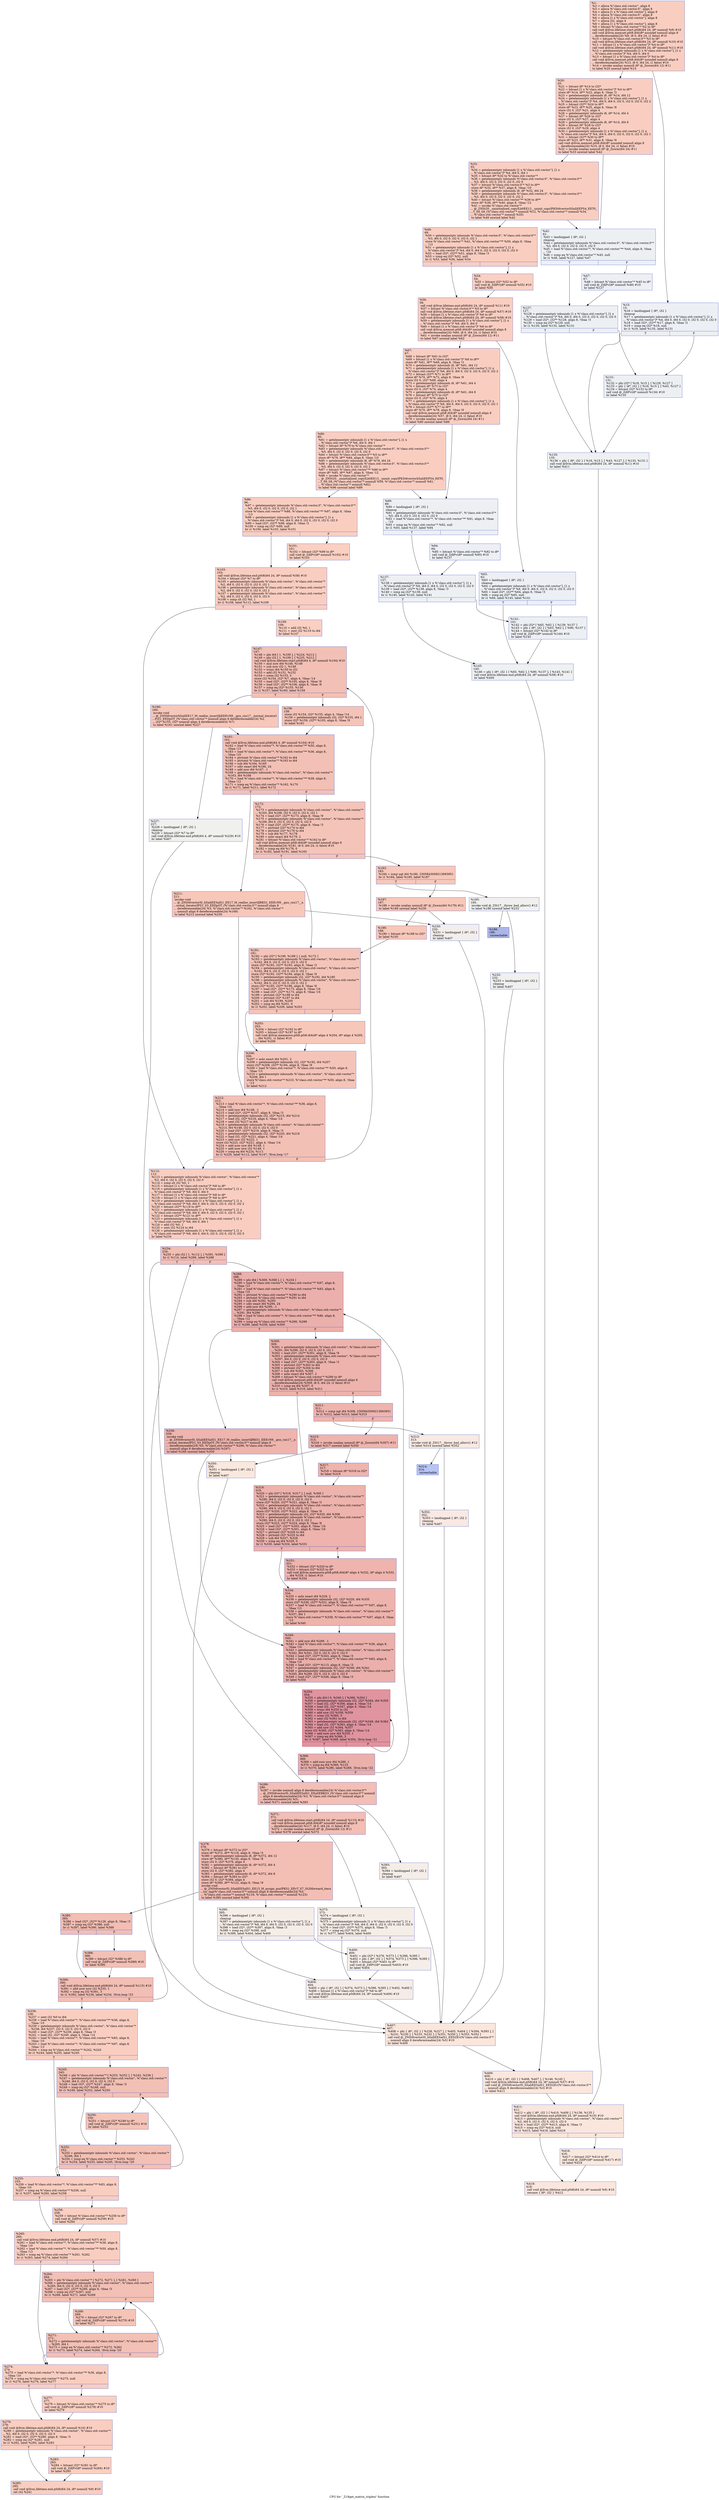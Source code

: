 digraph "CFG for '_Z18get_matrix_triplesi' function" {
	label="CFG for '_Z18get_matrix_triplesi' function";

	Node0x55b22b291c50 [shape=record,color="#3d50c3ff", style=filled, fillcolor="#f2907270",label="{%1:\l  %2 = alloca %\"class.std::vector\", align 8\l  %3 = alloca %\"class.std::vector.0\", align 8\l  %4 = alloca [1 x %\"class.std::vector\"], align 8\l  %5 = alloca %\"class.std::vector.0\", align 8\l  %6 = alloca [1 x %\"class.std::vector\"], align 8\l  %7 = alloca i32, align 4\l  %8 = alloca [1 x %\"class.std::vector\"], align 8\l  %9 = bitcast %\"class.std::vector\"* %2 to i8*\l  call void @llvm.lifetime.start.p0i8(i64 24, i8* nonnull %9) #10\l  call void @llvm.memset.p0i8.i64(i8* noundef nonnull align 8\l... dereferenceable(24) %9, i8 0, i64 24, i1 false) #10\l  %10 = bitcast %\"class.std::vector.0\"* %3 to i8*\l  call void @llvm.lifetime.start.p0i8(i64 24, i8* nonnull %10) #10\l  %11 = bitcast [1 x %\"class.std::vector\"]* %4 to i8*\l  call void @llvm.lifetime.start.p0i8(i64 24, i8* nonnull %11) #10\l  %12 = getelementptr inbounds [1 x %\"class.std::vector\"], [1 x\l... %\"class.std::vector\"]* %4, i64 0, i64 0\l  %13 = bitcast [1 x %\"class.std::vector\"]* %4 to i8*\l  call void @llvm.memset.p0i8.i64(i8* noundef nonnull align 8\l... dereferenceable(24) %13, i8 0, i64 24, i1 false) #10\l  %14 = invoke noalias nonnull i8* @_Znwm(i64 12) #11\l          to label %20 unwind label %15\l}"];
	Node0x55b22b291c50 -> Node0x55b22b293390;
	Node0x55b22b291c50 -> Node0x55b22b293420;
	Node0x55b22b293420 [shape=record,color="#3d50c3ff", style=filled, fillcolor="#d4dbe670",label="{%15:\l15:                                               \l  %16 = landingpad \{ i8*, i32 \}\l          cleanup\l  %17 = getelementptr inbounds [1 x %\"class.std::vector\"], [1 x\l... %\"class.std::vector\"]* %4, i64 0, i64 0, i32 0, i32 0, i32 0, i32 0\l  %18 = load i32*, i32** %17, align 8, !tbaa !3\l  %19 = icmp eq i32* %18, null\l  br i1 %19, label %135, label %131\l|{<s0>T|<s1>F}}"];
	Node0x55b22b293420:s0 -> Node0x55b22b294590;
	Node0x55b22b293420:s1 -> Node0x55b22b294620;
	Node0x55b22b293390 [shape=record,color="#3d50c3ff", style=filled, fillcolor="#f2907270",label="{%20:\l20:                                               \l  %21 = bitcast i8* %14 to i32*\l  %22 = bitcast [1 x %\"class.std::vector\"]* %4 to i8**\l  store i8* %14, i8** %22, align 8, !tbaa !3\l  %23 = getelementptr inbounds i8, i8* %14, i64 12\l  %24 = getelementptr inbounds [1 x %\"class.std::vector\"], [1 x\l... %\"class.std::vector\"]* %4, i64 0, i64 0, i32 0, i32 0, i32 0, i32 2\l  %25 = bitcast i32** %24 to i8**\l  store i8* %23, i8** %25, align 8, !tbaa !8\l  store i32 0, i32* %21, align 4\l  %26 = getelementptr inbounds i8, i8* %14, i64 4\l  %27 = bitcast i8* %26 to i32*\l  store i32 0, i32* %27, align 4\l  %28 = getelementptr inbounds i8, i8* %14, i64 8\l  %29 = bitcast i8* %28 to i32*\l  store i32 0, i32* %29, align 4\l  %30 = getelementptr inbounds [1 x %\"class.std::vector\"], [1 x\l... %\"class.std::vector\"]* %4, i64 0, i64 0, i32 0, i32 0, i32 0, i32 1\l  %31 = bitcast i32** %30 to i8**\l  store i8* %23, i8** %31, align 8, !tbaa !9\l  call void @llvm.memset.p0i8.i64(i8* noundef nonnull align 8\l... dereferenceable(24) %10, i8 0, i64 24, i1 false) #10\l  %32 = invoke noalias nonnull i8* @_Znwm(i64 24) #11\l          to label %33 unwind label %42\l}"];
	Node0x55b22b293390 -> Node0x55b22b295c70;
	Node0x55b22b293390 -> Node0x55b22b295d00;
	Node0x55b22b295c70 [shape=record,color="#3d50c3ff", style=filled, fillcolor="#f2907270",label="{%33:\l33:                                               \l  %34 = getelementptr inbounds [1 x %\"class.std::vector\"], [1 x\l... %\"class.std::vector\"]* %4, i64 0, i64 1\l  %35 = bitcast i8* %32 to %\"class.std::vector\"*\l  %36 = getelementptr inbounds %\"class.std::vector.0\", %\"class.std::vector.0\"*\l... %3, i64 0, i32 0, i32 0, i32 0, i32 0\l  %37 = bitcast %\"class.std::vector.0\"* %3 to i8**\l  store i8* %32, i8** %37, align 8, !tbaa !10\l  %38 = getelementptr inbounds i8, i8* %32, i64 24\l  %39 = getelementptr inbounds %\"class.std::vector.0\", %\"class.std::vector.0\"*\l... %3, i64 0, i32 0, i32 0, i32 0, i32 2\l  %40 = bitcast %\"class.std::vector\"** %39 to i8**\l  store i8* %38, i8** %40, align 8, !tbaa !12\l  %41 = invoke %\"class.std::vector\"*\l... @_ZNSt20__uninitialized_copyILb0EE13__uninit_copyIPKSt6vectorIiSaIiEEPS4_EET0_\l...T_S9_S8_(%\"class.std::vector\"* nonnull %12, %\"class.std::vector\"* nonnull %34,\l... %\"class.std::vector\"* nonnull %35)\l          to label %49 unwind label %42\l}"];
	Node0x55b22b295c70 -> Node0x55b22b296840;
	Node0x55b22b295c70 -> Node0x55b22b295d00;
	Node0x55b22b295d00 [shape=record,color="#3d50c3ff", style=filled, fillcolor="#d6dce470",label="{%42:\l42:                                               \l  %43 = landingpad \{ i8*, i32 \}\l          cleanup\l  %44 = getelementptr inbounds %\"class.std::vector.0\", %\"class.std::vector.0\"*\l... %3, i64 0, i32 0, i32 0, i32 0, i32 0\l  %45 = load %\"class.std::vector\"*, %\"class.std::vector\"** %44, align 8, !tbaa\l... !10\l  %46 = icmp eq %\"class.std::vector\"* %45, null\l  br i1 %46, label %127, label %47\l|{<s0>T|<s1>F}}"];
	Node0x55b22b295d00:s0 -> Node0x55b22b297450;
	Node0x55b22b295d00:s1 -> Node0x55b22b2974a0;
	Node0x55b22b2974a0 [shape=record,color="#3d50c3ff", style=filled, fillcolor="#d4dbe670",label="{%47:\l47:                                               \l  %48 = bitcast %\"class.std::vector\"* %45 to i8*\l  call void @_ZdlPv(i8* nonnull %48) #10\l  br label %127\l}"];
	Node0x55b22b2974a0 -> Node0x55b22b297450;
	Node0x55b22b296840 [shape=record,color="#3d50c3ff", style=filled, fillcolor="#f2907270",label="{%49:\l49:                                               \l  %50 = getelementptr inbounds %\"class.std::vector.0\", %\"class.std::vector.0\"*\l... %3, i64 0, i32 0, i32 0, i32 0, i32 1\l  store %\"class.std::vector\"* %41, %\"class.std::vector\"** %50, align 8, !tbaa\l... !13\l  %51 = getelementptr inbounds [1 x %\"class.std::vector\"], [1 x\l... %\"class.std::vector\"]* %4, i64 0, i64 0, i32 0, i32 0, i32 0, i32 0\l  %52 = load i32*, i32** %51, align 8, !tbaa !3\l  %53 = icmp eq i32* %52, null\l  br i1 %53, label %56, label %54\l|{<s0>T|<s1>F}}"];
	Node0x55b22b296840:s0 -> Node0x55b22b297d20;
	Node0x55b22b296840:s1 -> Node0x55b22b297db0;
	Node0x55b22b297db0 [shape=record,color="#3d50c3ff", style=filled, fillcolor="#f3947570",label="{%54:\l54:                                               \l  %55 = bitcast i32* %52 to i8*\l  call void @_ZdlPv(i8* nonnull %55) #10\l  br label %56\l}"];
	Node0x55b22b297db0 -> Node0x55b22b297d20;
	Node0x55b22b297d20 [shape=record,color="#3d50c3ff", style=filled, fillcolor="#f2907270",label="{%56:\l56:                                               \l  call void @llvm.lifetime.end.p0i8(i64 24, i8* nonnull %11) #10\l  %57 = bitcast %\"class.std::vector.0\"* %5 to i8*\l  call void @llvm.lifetime.start.p0i8(i64 24, i8* nonnull %57) #10\l  %58 = bitcast [1 x %\"class.std::vector\"]* %6 to i8*\l  call void @llvm.lifetime.start.p0i8(i64 24, i8* nonnull %58) #10\l  %59 = getelementptr inbounds [1 x %\"class.std::vector\"], [1 x\l... %\"class.std::vector\"]* %6, i64 0, i64 0\l  %60 = bitcast [1 x %\"class.std::vector\"]* %6 to i8*\l  call void @llvm.memset.p0i8.i64(i8* noundef nonnull align 8\l... dereferenceable(24) %60, i8 0, i64 24, i1 false) #10\l  %61 = invoke noalias nonnull i8* @_Znwm(i64 12) #11\l          to label %67 unwind label %62\l}"];
	Node0x55b22b297d20 -> Node0x55b22b2989d0;
	Node0x55b22b297d20 -> Node0x55b22b298a20;
	Node0x55b22b298a20 [shape=record,color="#3d50c3ff", style=filled, fillcolor="#d4dbe670",label="{%62:\l62:                                               \l  %63 = landingpad \{ i8*, i32 \}\l          cleanup\l  %64 = getelementptr inbounds [1 x %\"class.std::vector\"], [1 x\l... %\"class.std::vector\"]* %6, i64 0, i64 0, i32 0, i32 0, i32 0, i32 0\l  %65 = load i32*, i32** %64, align 8, !tbaa !3\l  %66 = icmp eq i32* %65, null\l  br i1 %66, label %145, label %141\l|{<s0>T|<s1>F}}"];
	Node0x55b22b298a20:s0 -> Node0x55b22b299160;
	Node0x55b22b298a20:s1 -> Node0x55b22b2991b0;
	Node0x55b22b2989d0 [shape=record,color="#3d50c3ff", style=filled, fillcolor="#f2907270",label="{%67:\l67:                                               \l  %68 = bitcast i8* %61 to i32*\l  %69 = bitcast [1 x %\"class.std::vector\"]* %6 to i8**\l  store i8* %61, i8** %69, align 8, !tbaa !3\l  %70 = getelementptr inbounds i8, i8* %61, i64 12\l  %71 = getelementptr inbounds [1 x %\"class.std::vector\"], [1 x\l... %\"class.std::vector\"]* %6, i64 0, i64 0, i32 0, i32 0, i32 0, i32 2\l  %72 = bitcast i32** %71 to i8**\l  store i8* %70, i8** %72, align 8, !tbaa !8\l  store i32 0, i32* %68, align 4\l  %73 = getelementptr inbounds i8, i8* %61, i64 4\l  %74 = bitcast i8* %73 to i32*\l  store i32 0, i32* %74, align 4\l  %75 = getelementptr inbounds i8, i8* %61, i64 8\l  %76 = bitcast i8* %75 to i32*\l  store i32 0, i32* %76, align 4\l  %77 = getelementptr inbounds [1 x %\"class.std::vector\"], [1 x\l... %\"class.std::vector\"]* %6, i64 0, i64 0, i32 0, i32 0, i32 0, i32 1\l  %78 = bitcast i32** %77 to i8**\l  store i8* %70, i8** %78, align 8, !tbaa !9\l  call void @llvm.memset.p0i8.i64(i8* noundef nonnull align 8\l... dereferenceable(24) %57, i8 0, i64 24, i1 false) #10\l  %79 = invoke noalias nonnull i8* @_Znwm(i64 24) #11\l          to label %80 unwind label %89\l}"];
	Node0x55b22b2989d0 -> Node0x55b22b29ab20;
	Node0x55b22b2989d0 -> Node0x55b22b29ab70;
	Node0x55b22b29ab20 [shape=record,color="#3d50c3ff", style=filled, fillcolor="#f2907270",label="{%80:\l80:                                               \l  %81 = getelementptr inbounds [1 x %\"class.std::vector\"], [1 x\l... %\"class.std::vector\"]* %6, i64 0, i64 1\l  %82 = bitcast i8* %79 to %\"class.std::vector\"*\l  %83 = getelementptr inbounds %\"class.std::vector.0\", %\"class.std::vector.0\"*\l... %5, i64 0, i32 0, i32 0, i32 0, i32 0\l  %84 = bitcast %\"class.std::vector.0\"* %5 to i8**\l  store i8* %79, i8** %84, align 8, !tbaa !10\l  %85 = getelementptr inbounds i8, i8* %79, i64 24\l  %86 = getelementptr inbounds %\"class.std::vector.0\", %\"class.std::vector.0\"*\l... %5, i64 0, i32 0, i32 0, i32 0, i32 2\l  %87 = bitcast %\"class.std::vector\"** %86 to i8**\l  store i8* %85, i8** %87, align 8, !tbaa !12\l  %88 = invoke %\"class.std::vector\"*\l... @_ZNSt20__uninitialized_copyILb0EE13__uninit_copyIPKSt6vectorIiSaIiEEPS4_EET0_\l...T_S9_S8_(%\"class.std::vector\"* nonnull %59, %\"class.std::vector\"* nonnull %81,\l... %\"class.std::vector\"* nonnull %82)\l          to label %96 unwind label %89\l}"];
	Node0x55b22b29ab20 -> Node0x55b22b29b8d0;
	Node0x55b22b29ab20 -> Node0x55b22b29ab70;
	Node0x55b22b29ab70 [shape=record,color="#3d50c3ff", style=filled, fillcolor="#d6dce470",label="{%89:\l89:                                               \l  %90 = landingpad \{ i8*, i32 \}\l          cleanup\l  %91 = getelementptr inbounds %\"class.std::vector.0\", %\"class.std::vector.0\"*\l... %5, i64 0, i32 0, i32 0, i32 0, i32 0\l  %92 = load %\"class.std::vector\"*, %\"class.std::vector\"** %91, align 8, !tbaa\l... !10\l  %93 = icmp eq %\"class.std::vector\"* %92, null\l  br i1 %93, label %137, label %94\l|{<s0>T|<s1>F}}"];
	Node0x55b22b29ab70:s0 -> Node0x55b22b29bd80;
	Node0x55b22b29ab70:s1 -> Node0x55b22b29bdd0;
	Node0x55b22b29bdd0 [shape=record,color="#3d50c3ff", style=filled, fillcolor="#d4dbe670",label="{%94:\l94:                                               \l  %95 = bitcast %\"class.std::vector\"* %92 to i8*\l  call void @_ZdlPv(i8* nonnull %95) #10\l  br label %137\l}"];
	Node0x55b22b29bdd0 -> Node0x55b22b29bd80;
	Node0x55b22b29b8d0 [shape=record,color="#3d50c3ff", style=filled, fillcolor="#f2907270",label="{%96:\l96:                                               \l  %97 = getelementptr inbounds %\"class.std::vector.0\", %\"class.std::vector.0\"*\l... %5, i64 0, i32 0, i32 0, i32 0, i32 1\l  store %\"class.std::vector\"* %88, %\"class.std::vector\"** %97, align 8, !tbaa\l... !13\l  %98 = getelementptr inbounds [1 x %\"class.std::vector\"], [1 x\l... %\"class.std::vector\"]* %6, i64 0, i64 0, i32 0, i32 0, i32 0, i32 0\l  %99 = load i32*, i32** %98, align 8, !tbaa !3\l  %100 = icmp eq i32* %99, null\l  br i1 %100, label %103, label %101\l|{<s0>T|<s1>F}}"];
	Node0x55b22b29b8d0:s0 -> Node0x55b22b29cb00;
	Node0x55b22b29b8d0:s1 -> Node0x55b22b29cb50;
	Node0x55b22b29cb50 [shape=record,color="#3d50c3ff", style=filled, fillcolor="#f3947570",label="{%101:\l101:                                              \l  %102 = bitcast i32* %99 to i8*\l  call void @_ZdlPv(i8* nonnull %102) #10\l  br label %103\l}"];
	Node0x55b22b29cb50 -> Node0x55b22b29cb00;
	Node0x55b22b29cb00 [shape=record,color="#3d50c3ff", style=filled, fillcolor="#f2907270",label="{%103:\l103:                                              \l  call void @llvm.lifetime.end.p0i8(i64 24, i8* nonnull %58) #10\l  %104 = bitcast i32* %7 to i8*\l  %105 = getelementptr inbounds %\"class.std::vector\", %\"class.std::vector\"*\l... %2, i64 0, i32 0, i32 0, i32 0, i32 1\l  %106 = getelementptr inbounds %\"class.std::vector\", %\"class.std::vector\"*\l... %2, i64 0, i32 0, i32 0, i32 0, i32 2\l  %107 = getelementptr inbounds %\"class.std::vector\", %\"class.std::vector\"*\l... %2, i64 0, i32 0, i32 0, i32 0, i32 0\l  %108 = icmp slt i32 %0, 1\l  br i1 %108, label %112, label %109\l|{<s0>T|<s1>F}}"];
	Node0x55b22b29cb00:s0 -> Node0x55b22b29d3f0;
	Node0x55b22b29cb00:s1 -> Node0x55b22b29d440;
	Node0x55b22b29d440 [shape=record,color="#3d50c3ff", style=filled, fillcolor="#f3947570",label="{%109:\l109:                                              \l  %110 = add i32 %0, 1\l  %111 = zext i32 %110 to i64\l  br label %147\l}"];
	Node0x55b22b29d440 -> Node0x55b22b29d640;
	Node0x55b22b29d3f0 [shape=record,color="#3d50c3ff", style=filled, fillcolor="#f2907270",label="{%112:\l112:                                              \l  %113 = getelementptr inbounds %\"class.std::vector\", %\"class.std::vector\"*\l... %2, i64 0, i32 0, i32 0, i32 0, i32 0\l  %114 = icmp slt i32 %0, 1\l  %115 = bitcast [1 x %\"class.std::vector\"]* %8 to i8*\l  %116 = getelementptr inbounds [1 x %\"class.std::vector\"], [1 x\l... %\"class.std::vector\"]* %8, i64 0, i64 0\l  %117 = bitcast [1 x %\"class.std::vector\"]* %8 to i8*\l  %118 = bitcast [1 x %\"class.std::vector\"]* %8 to i8**\l  %119 = getelementptr inbounds [1 x %\"class.std::vector\"], [1 x\l... %\"class.std::vector\"]* %8, i64 0, i64 0, i32 0, i32 0, i32 0, i32 2\l  %120 = bitcast i32** %119 to i8**\l  %121 = getelementptr inbounds [1 x %\"class.std::vector\"], [1 x\l... %\"class.std::vector\"]* %8, i64 0, i64 0, i32 0, i32 0, i32 0, i32 1\l  %122 = bitcast i32** %121 to i8**\l  %123 = getelementptr inbounds [1 x %\"class.std::vector\"], [1 x\l... %\"class.std::vector\"]* %8, i64 0, i64 1\l  %124 = add i32 %0, 1\l  %125 = zext i32 %124 to i64\l  %126 = getelementptr inbounds [1 x %\"class.std::vector\"], [1 x\l... %\"class.std::vector\"]* %8, i64 0, i64 0, i32 0, i32 0, i32 0, i32 0\l  br label %234\l}"];
	Node0x55b22b29d3f0 -> Node0x55b22b29e120;
	Node0x55b22b297450 [shape=record,color="#3d50c3ff", style=filled, fillcolor="#d6dce470",label="{%127:\l127:                                              \l  %128 = getelementptr inbounds [1 x %\"class.std::vector\"], [1 x\l... %\"class.std::vector\"]* %4, i64 0, i64 0, i32 0, i32 0, i32 0, i32 0\l  %129 = load i32*, i32** %128, align 8, !tbaa !3\l  %130 = icmp eq i32* %129, null\l  br i1 %130, label %135, label %131\l|{<s0>T|<s1>F}}"];
	Node0x55b22b297450:s0 -> Node0x55b22b294590;
	Node0x55b22b297450:s1 -> Node0x55b22b294620;
	Node0x55b22b294620 [shape=record,color="#3d50c3ff", style=filled, fillcolor="#d6dce470",label="{%131:\l131:                                              \l  %132 = phi i32* [ %18, %15 ], [ %129, %127 ]\l  %133 = phi \{ i8*, i32 \} [ %16, %15 ], [ %43, %127 ]\l  %134 = bitcast i32* %132 to i8*\l  call void @_ZdlPv(i8* nonnull %134) #10\l  br label %135\l}"];
	Node0x55b22b294620 -> Node0x55b22b294590;
	Node0x55b22b294590 [shape=record,color="#3d50c3ff", style=filled, fillcolor="#d9dce170",label="{%135:\l135:                                              \l  %136 = phi \{ i8*, i32 \} [ %16, %15 ], [ %43, %127 ], [ %133, %131 ]\l  call void @llvm.lifetime.end.p0i8(i64 24, i8* nonnull %11) #10\l  br label %411\l}"];
	Node0x55b22b294590 -> Node0x55b22b29f170;
	Node0x55b22b29bd80 [shape=record,color="#3d50c3ff", style=filled, fillcolor="#d6dce470",label="{%137:\l137:                                              \l  %138 = getelementptr inbounds [1 x %\"class.std::vector\"], [1 x\l... %\"class.std::vector\"]* %6, i64 0, i64 0, i32 0, i32 0, i32 0, i32 0\l  %139 = load i32*, i32** %138, align 8, !tbaa !3\l  %140 = icmp eq i32* %139, null\l  br i1 %140, label %145, label %141\l|{<s0>T|<s1>F}}"];
	Node0x55b22b29bd80:s0 -> Node0x55b22b299160;
	Node0x55b22b29bd80:s1 -> Node0x55b22b2991b0;
	Node0x55b22b2991b0 [shape=record,color="#3d50c3ff", style=filled, fillcolor="#d6dce470",label="{%141:\l141:                                              \l  %142 = phi i32* [ %65, %62 ], [ %139, %137 ]\l  %143 = phi \{ i8*, i32 \} [ %63, %62 ], [ %90, %137 ]\l  %144 = bitcast i32* %142 to i8*\l  call void @_ZdlPv(i8* nonnull %144) #10\l  br label %145\l}"];
	Node0x55b22b2991b0 -> Node0x55b22b299160;
	Node0x55b22b299160 [shape=record,color="#3d50c3ff", style=filled, fillcolor="#d9dce170",label="{%145:\l145:                                              \l  %146 = phi \{ i8*, i32 \} [ %63, %62 ], [ %90, %137 ], [ %143, %141 ]\l  call void @llvm.lifetime.end.p0i8(i64 24, i8* nonnull %58) #10\l  br label %409\l}"];
	Node0x55b22b299160 -> Node0x55b22b29fa70;
	Node0x55b22b29d640 [shape=record,color="#3d50c3ff", style=filled, fillcolor="#e5705870",label="{%147:\l147:                                              \l  %148 = phi i64 [ 1, %109 ], [ %224, %212 ]\l  %149 = phi i32 [ 1, %109 ], [ %225, %212 ]\l  call void @llvm.lifetime.start.p0i8(i64 4, i8* nonnull %104) #10\l  %150 = mul nsw i64 %148, %148\l  %151 = sub nsw i32 1, %149\l  %152 = trunc i64 %150 to i32\l  %153 = add i32 %151, %152\l  %154 = srem i32 %153, 3\l  store i32 %154, i32* %7, align 4, !tbaa !14\l  %155 = load i32*, i32** %105, align 8, !tbaa !9\l  %156 = load i32*, i32** %106, align 8, !tbaa !8\l  %157 = icmp eq i32* %155, %156\l  br i1 %157, label %160, label %158\l|{<s0>T|<s1>F}}"];
	Node0x55b22b29d640:s0 -> Node0x55b22b2a03a0;
	Node0x55b22b29d640:s1 -> Node0x55b22b2a0430;
	Node0x55b22b2a0430 [shape=record,color="#3d50c3ff", style=filled, fillcolor="#e97a5f70",label="{%158:\l158:                                              \l  store i32 %154, i32* %155, align 4, !tbaa !14\l  %159 = getelementptr inbounds i32, i32* %155, i64 1\l  store i32* %159, i32** %105, align 8, !tbaa !9\l  br label %161\l}"];
	Node0x55b22b2a0430 -> Node0x55b22b2a0d40;
	Node0x55b22b2a03a0 [shape=record,color="#3d50c3ff", style=filled, fillcolor="#ec7f6370",label="{%160:\l160:                                              \l  invoke void\l... @_ZNSt6vectorIiSaIiEE17_M_realloc_insertIJiEEEvN9__gnu_cxx17__normal_iteratorI\l...PiS1_EEDpOT_(%\"class.std::vector\"* nonnull align 8 dereferenceable(24) %2,\l... i32* %155, i32* nonnull align 4 dereferenceable(4) %7)\l          to label %161 unwind label %227\l}"];
	Node0x55b22b2a03a0 -> Node0x55b22b2a0d40;
	Node0x55b22b2a03a0 -> Node0x55b22b2a0f10;
	Node0x55b22b2a0d40 [shape=record,color="#3d50c3ff", style=filled, fillcolor="#e5705870",label="{%161:\l161:                                              \l  call void @llvm.lifetime.end.p0i8(i64 4, i8* nonnull %104) #10\l  %162 = load %\"class.std::vector\"*, %\"class.std::vector\"** %50, align 8,\l... !tbaa !13\l  %163 = load %\"class.std::vector\"*, %\"class.std::vector\"** %36, align 8,\l... !tbaa !10\l  %164 = ptrtoint %\"class.std::vector\"* %162 to i64\l  %165 = ptrtoint %\"class.std::vector\"* %163 to i64\l  %166 = sub i64 %164, %165\l  %167 = sdiv exact i64 %166, 24\l  %168 = add nsw i64 %167, -1\l  %169 = getelementptr inbounds %\"class.std::vector\", %\"class.std::vector\"*\l... %163, i64 %168\l  %170 = load %\"class.std::vector\"*, %\"class.std::vector\"** %39, align 8,\l... !tbaa !12\l  %171 = icmp eq %\"class.std::vector\"* %162, %170\l  br i1 %171, label %211, label %172\l|{<s0>T|<s1>F}}"];
	Node0x55b22b2a0d40:s0 -> Node0x55b22b2a1880;
	Node0x55b22b2a0d40:s1 -> Node0x55b22b2a18d0;
	Node0x55b22b2a18d0 [shape=record,color="#3d50c3ff", style=filled, fillcolor="#e97a5f70",label="{%172:\l172:                                              \l  %173 = getelementptr inbounds %\"class.std::vector\", %\"class.std::vector\"*\l... %163, i64 %168, i32 0, i32 0, i32 0, i32 1\l  %174 = load i32*, i32** %173, align 8, !tbaa !9\l  %175 = getelementptr inbounds %\"class.std::vector\", %\"class.std::vector\"*\l... %169, i64 0, i32 0, i32 0, i32 0, i32 0\l  %176 = load i32*, i32** %175, align 8, !tbaa !3\l  %177 = ptrtoint i32* %174 to i64\l  %178 = ptrtoint i32* %176 to i64\l  %179 = sub i64 %177, %178\l  %180 = ashr exact i64 %179, 2\l  %181 = bitcast %\"class.std::vector\"* %162 to i8*\l  call void @llvm.memset.p0i8.i64(i8* noundef nonnull align 8\l... dereferenceable(24) %181, i8 0, i64 24, i1 false) #10\l  %182 = icmp eq i64 %179, 0\l  br i1 %182, label %191, label %183\l|{<s0>T|<s1>F}}"];
	Node0x55b22b2a18d0:s0 -> Node0x55b22b2a2200;
	Node0x55b22b2a18d0:s1 -> Node0x55b22b2a2250;
	Node0x55b22b2a2250 [shape=record,color="#3d50c3ff", style=filled, fillcolor="#ec7f6370",label="{%183:\l183:                                              \l  %184 = icmp ugt i64 %180, 2305843009213693951\l  br i1 %184, label %185, label %187\l|{<s0>T|<s1>F}}"];
	Node0x55b22b2a2250:s0 -> Node0x55b22b2a2420;
	Node0x55b22b2a2250:s1 -> Node0x55b22b2a2470;
	Node0x55b22b2a2420 [shape=record,color="#3d50c3ff", style=filled, fillcolor="#dedcdb70",label="{%185:\l185:                                              \l  invoke void @_ZSt17__throw_bad_allocv() #12\l          to label %186 unwind label %232\l}"];
	Node0x55b22b2a2420 -> Node0x55b22b2a25b0;
	Node0x55b22b2a2420 -> Node0x55b22b2a2600;
	Node0x55b22b2a25b0 [shape=record,color="#3d50c3ff", style=filled, fillcolor="#4358cb70",label="{%186:\l186:                                              \l  unreachable\l}"];
	Node0x55b22b2a2470 [shape=record,color="#3d50c3ff", style=filled, fillcolor="#ec7f6370",label="{%187:\l187:                                              \l  %188 = invoke noalias nonnull i8* @_Znwm(i64 %179) #11\l          to label %189 unwind label %230\l}"];
	Node0x55b22b2a2470 -> Node0x55b22b2a2940;
	Node0x55b22b2a2470 -> Node0x55b22b2a2990;
	Node0x55b22b2a2940 [shape=record,color="#3d50c3ff", style=filled, fillcolor="#ec7f6370",label="{%189:\l189:                                              \l  %190 = bitcast i8* %188 to i32*\l  br label %191\l}"];
	Node0x55b22b2a2940 -> Node0x55b22b2a2200;
	Node0x55b22b2a2200 [shape=record,color="#3d50c3ff", style=filled, fillcolor="#e97a5f70",label="{%191:\l191:                                              \l  %192 = phi i32* [ %190, %189 ], [ null, %172 ]\l  %193 = getelementptr inbounds %\"class.std::vector\", %\"class.std::vector\"*\l... %162, i64 0, i32 0, i32 0, i32 0, i32 0\l  store i32* %192, i32** %193, align 8, !tbaa !3\l  %194 = getelementptr inbounds %\"class.std::vector\", %\"class.std::vector\"*\l... %162, i64 0, i32 0, i32 0, i32 0, i32 1\l  store i32* %192, i32** %194, align 8, !tbaa !9\l  %195 = getelementptr inbounds i32, i32* %192, i64 %180\l  %196 = getelementptr inbounds %\"class.std::vector\", %\"class.std::vector\"*\l... %162, i64 0, i32 0, i32 0, i32 0, i32 2\l  store i32* %195, i32** %196, align 8, !tbaa !8\l  %197 = load i32*, i32** %175, align 8, !tbaa !16\l  %198 = load i32*, i32** %173, align 8, !tbaa !16\l  %199 = ptrtoint i32* %198 to i64\l  %200 = ptrtoint i32* %197 to i64\l  %201 = sub i64 %199, %200\l  %202 = icmp eq i64 %201, 0\l  br i1 %202, label %206, label %203\l|{<s0>T|<s1>F}}"];
	Node0x55b22b2a2200:s0 -> Node0x55b22b2a3be0;
	Node0x55b22b2a2200:s1 -> Node0x55b22b2a3c70;
	Node0x55b22b2a3c70 [shape=record,color="#3d50c3ff", style=filled, fillcolor="#ec7f6370",label="{%203:\l203:                                              \l  %204 = bitcast i32* %192 to i8*\l  %205 = bitcast i32* %197 to i8*\l  call void @llvm.memmove.p0i8.p0i8.i64(i8* align 4 %204, i8* align 4 %205,\l... i64 %201, i1 false) #10\l  br label %206\l}"];
	Node0x55b22b2a3c70 -> Node0x55b22b2a3be0;
	Node0x55b22b2a3be0 [shape=record,color="#3d50c3ff", style=filled, fillcolor="#e97a5f70",label="{%206:\l206:                                              \l  %207 = ashr exact i64 %201, 2\l  %208 = getelementptr inbounds i32, i32* %192, i64 %207\l  store i32* %208, i32** %194, align 8, !tbaa !9\l  %209 = load %\"class.std::vector\"*, %\"class.std::vector\"** %50, align 8,\l... !tbaa !13\l  %210 = getelementptr inbounds %\"class.std::vector\", %\"class.std::vector\"*\l... %209, i64 1\l  store %\"class.std::vector\"* %210, %\"class.std::vector\"** %50, align 8, !tbaa\l... !13\l  br label %212\l}"];
	Node0x55b22b2a3be0 -> Node0x55b22b29fb30;
	Node0x55b22b2a1880 [shape=record,color="#3d50c3ff", style=filled, fillcolor="#ec7f6370",label="{%211:\l211:                                              \l  invoke void\l... @_ZNSt6vectorIS_IiSaIiEESaIS1_EE17_M_realloc_insertIJRKS1_EEEvN9__gnu_cxx17__n\l...ormal_iteratorIPS1_S3_EEDpOT_(%\"class.std::vector.0\"* nonnull align 8\l... dereferenceable(24) %3, %\"class.std::vector\"* %162, %\"class.std::vector\"*\l... nonnull align 8 dereferenceable(24) %169)\l          to label %212 unwind label %230\l}"];
	Node0x55b22b2a1880 -> Node0x55b22b29fb30;
	Node0x55b22b2a1880 -> Node0x55b22b2a2990;
	Node0x55b22b29fb30 [shape=record,color="#3d50c3ff", style=filled, fillcolor="#e5705870",label="{%212:\l212:                                              \l  %213 = load %\"class.std::vector\"*, %\"class.std::vector\"** %36, align 8,\l... !tbaa !10\l  %214 = add nsw i64 %148, -1\l  %215 = load i32*, i32** %107, align 8, !tbaa !3\l  %216 = getelementptr inbounds i32, i32* %215, i64 %214\l  %217 = load i32, i32* %216, align 4, !tbaa !14\l  %218 = sext i32 %217 to i64\l  %219 = getelementptr inbounds %\"class.std::vector\", %\"class.std::vector\"*\l... %213, i64 %148, i32 0, i32 0, i32 0, i32 0\l  %220 = load i32*, i32** %219, align 8, !tbaa !3\l  %221 = getelementptr inbounds i32, i32* %220, i64 %218\l  %222 = load i32, i32* %221, align 4, !tbaa !14\l  %223 = add nsw i32 %222, 1\l  store i32 %223, i32* %221, align 4, !tbaa !14\l  %224 = add nuw nsw i64 %148, 1\l  %225 = add nuw nsw i32 %149, 1\l  %226 = icmp eq i64 %224, %111\l  br i1 %226, label %112, label %147, !llvm.loop !17\l|{<s0>T|<s1>F}}"];
	Node0x55b22b29fb30:s0 -> Node0x55b22b29d3f0;
	Node0x55b22b29fb30:s1 -> Node0x55b22b29d640;
	Node0x55b22b2a0f10 [shape=record,color="#3d50c3ff", style=filled, fillcolor="#dedcdb70",label="{%227:\l227:                                              \l  %228 = landingpad \{ i8*, i32 \}\l          cleanup\l  %229 = bitcast i32* %7 to i8*\l  call void @llvm.lifetime.end.p0i8(i64 4, i8* nonnull %229) #10\l  br label %407\l}"];
	Node0x55b22b2a0f10 -> Node0x55b22b2a5470;
	Node0x55b22b2a2990 [shape=record,color="#3d50c3ff", style=filled, fillcolor="#e3d9d370",label="{%230:\l230:                                              \l  %231 = landingpad \{ i8*, i32 \}\l          cleanup\l  br label %407\l}"];
	Node0x55b22b2a2990 -> Node0x55b22b2a5470;
	Node0x55b22b2a2600 [shape=record,color="#3d50c3ff", style=filled, fillcolor="#dedcdb70",label="{%232:\l232:                                              \l  %233 = landingpad \{ i8*, i32 \}\l          cleanup\l  br label %407\l}"];
	Node0x55b22b2a2600 -> Node0x55b22b2a5470;
	Node0x55b22b29e120 [shape=record,color="#3d50c3ff", style=filled, fillcolor="#e36c5570",label="{%234:\l234:                                              \l  %235 = phi i32 [ 1, %112 ], [ %391, %390 ]\l  br i1 %114, label %286, label %288\l|{<s0>T|<s1>F}}"];
	Node0x55b22b29e120:s0 -> Node0x55b22b2a57b0;
	Node0x55b22b29e120:s1 -> Node0x55b22b2a5800;
	Node0x55b22b2a5900 [shape=record,color="#3d50c3ff", style=filled, fillcolor="#f2907270",label="{%236:\l236:                                              \l  %237 = sext i32 %0 to i64\l  %238 = load %\"class.std::vector\"*, %\"class.std::vector\"** %36, align 8,\l... !tbaa !10\l  %239 = getelementptr inbounds %\"class.std::vector\", %\"class.std::vector\"*\l... %238, i64 %237, i32 0, i32 0, i32 0, i32 0\l  %240 = load i32*, i32** %239, align 8, !tbaa !3\l  %241 = load i32, i32* %240, align 4, !tbaa !14\l  %242 = load %\"class.std::vector\"*, %\"class.std::vector\"** %83, align 8,\l... !tbaa !10\l  %243 = load %\"class.std::vector\"*, %\"class.std::vector\"** %97, align 8,\l... !tbaa !13\l  %244 = icmp eq %\"class.std::vector\"* %242, %243\l  br i1 %244, label %255, label %245\l|{<s0>T|<s1>F}}"];
	Node0x55b22b2a5900:s0 -> Node0x55b22b293cd0;
	Node0x55b22b2a5900:s1 -> Node0x55b22b293d20;
	Node0x55b22b293d20 [shape=record,color="#3d50c3ff", style=filled, fillcolor="#e5705870",label="{%245:\l245:                                              \l  %246 = phi %\"class.std::vector\"* [ %253, %252 ], [ %242, %236 ]\l  %247 = getelementptr inbounds %\"class.std::vector\", %\"class.std::vector\"*\l... %246, i64 0, i32 0, i32 0, i32 0, i32 0\l  %248 = load i32*, i32** %247, align 8, !tbaa !3\l  %249 = icmp eq i32* %248, null\l  br i1 %249, label %252, label %250\l|{<s0>T|<s1>F}}"];
	Node0x55b22b293d20:s0 -> Node0x55b22b293e20;
	Node0x55b22b293d20:s1 -> Node0x55b22b294180;
	Node0x55b22b294180 [shape=record,color="#3d50c3ff", style=filled, fillcolor="#e97a5f70",label="{%250:\l250:                                              \l  %251 = bitcast i32* %248 to i8*\l  call void @_ZdlPv(i8* nonnull %251) #10\l  br label %252\l}"];
	Node0x55b22b294180 -> Node0x55b22b293e20;
	Node0x55b22b293e20 [shape=record,color="#3d50c3ff", style=filled, fillcolor="#e5705870",label="{%252:\l252:                                              \l  %253 = getelementptr inbounds %\"class.std::vector\", %\"class.std::vector\"*\l... %246, i64 1\l  %254 = icmp eq %\"class.std::vector\"* %253, %243\l  br i1 %254, label %255, label %245, !llvm.loop !20\l|{<s0>T|<s1>F}}"];
	Node0x55b22b293e20:s0 -> Node0x55b22b293cd0;
	Node0x55b22b293e20:s1 -> Node0x55b22b293d20;
	Node0x55b22b293cd0 [shape=record,color="#3d50c3ff", style=filled, fillcolor="#f2907270",label="{%255:\l255:                                              \l  %256 = load %\"class.std::vector\"*, %\"class.std::vector\"** %83, align 8,\l... !tbaa !10\l  %257 = icmp eq %\"class.std::vector\"* %256, null\l  br i1 %257, label %260, label %258\l|{<s0>T|<s1>F}}"];
	Node0x55b22b293cd0:s0 -> Node0x55b22b29e3b0;
	Node0x55b22b293cd0:s1 -> Node0x55b22b29e400;
	Node0x55b22b29e400 [shape=record,color="#3d50c3ff", style=filled, fillcolor="#f3947570",label="{%258:\l258:                                              \l  %259 = bitcast %\"class.std::vector\"* %256 to i8*\l  call void @_ZdlPv(i8* nonnull %259) #10\l  br label %260\l}"];
	Node0x55b22b29e400 -> Node0x55b22b29e3b0;
	Node0x55b22b29e3b0 [shape=record,color="#3d50c3ff", style=filled, fillcolor="#f2907270",label="{%260:\l260:                                              \l  call void @llvm.lifetime.end.p0i8(i64 24, i8* nonnull %57) #10\l  %261 = load %\"class.std::vector\"*, %\"class.std::vector\"** %36, align 8,\l... !tbaa !10\l  %262 = load %\"class.std::vector\"*, %\"class.std::vector\"** %50, align 8,\l... !tbaa !13\l  %263 = icmp eq %\"class.std::vector\"* %261, %262\l  br i1 %263, label %274, label %264\l|{<s0>T|<s1>F}}"];
	Node0x55b22b29e3b0:s0 -> Node0x55b22b29ea00;
	Node0x55b22b29e3b0:s1 -> Node0x55b22b29ea50;
	Node0x55b22b29ea50 [shape=record,color="#3d50c3ff", style=filled, fillcolor="#e5705870",label="{%264:\l264:                                              \l  %265 = phi %\"class.std::vector\"* [ %272, %271 ], [ %261, %260 ]\l  %266 = getelementptr inbounds %\"class.std::vector\", %\"class.std::vector\"*\l... %265, i64 0, i32 0, i32 0, i32 0, i32 0\l  %267 = load i32*, i32** %266, align 8, !tbaa !3\l  %268 = icmp eq i32* %267, null\l  br i1 %268, label %271, label %269\l|{<s0>T|<s1>F}}"];
	Node0x55b22b29ea50:s0 -> Node0x55b22b29eaa0;
	Node0x55b22b29ea50:s1 -> Node0x55b22b2a8600;
	Node0x55b22b2a8600 [shape=record,color="#3d50c3ff", style=filled, fillcolor="#e97a5f70",label="{%269:\l269:                                              \l  %270 = bitcast i32* %267 to i8*\l  call void @_ZdlPv(i8* nonnull %270) #10\l  br label %271\l}"];
	Node0x55b22b2a8600 -> Node0x55b22b29eaa0;
	Node0x55b22b29eaa0 [shape=record,color="#3d50c3ff", style=filled, fillcolor="#e5705870",label="{%271:\l271:                                              \l  %272 = getelementptr inbounds %\"class.std::vector\", %\"class.std::vector\"*\l... %265, i64 1\l  %273 = icmp eq %\"class.std::vector\"* %272, %262\l  br i1 %273, label %274, label %264, !llvm.loop !20\l|{<s0>T|<s1>F}}"];
	Node0x55b22b29eaa0:s0 -> Node0x55b22b29ea00;
	Node0x55b22b29eaa0:s1 -> Node0x55b22b29ea50;
	Node0x55b22b29ea00 [shape=record,color="#3d50c3ff", style=filled, fillcolor="#f2907270",label="{%274:\l274:                                              \l  %275 = load %\"class.std::vector\"*, %\"class.std::vector\"** %36, align 8,\l... !tbaa !10\l  %276 = icmp eq %\"class.std::vector\"* %275, null\l  br i1 %276, label %279, label %277\l|{<s0>T|<s1>F}}"];
	Node0x55b22b29ea00:s0 -> Node0x55b22b2a9200;
	Node0x55b22b29ea00:s1 -> Node0x55b22b2a9250;
	Node0x55b22b2a9250 [shape=record,color="#3d50c3ff", style=filled, fillcolor="#f3947570",label="{%277:\l277:                                              \l  %278 = bitcast %\"class.std::vector\"* %275 to i8*\l  call void @_ZdlPv(i8* nonnull %278) #10\l  br label %279\l}"];
	Node0x55b22b2a9250 -> Node0x55b22b2a9200;
	Node0x55b22b2a9200 [shape=record,color="#3d50c3ff", style=filled, fillcolor="#f2907270",label="{%279:\l279:                                              \l  call void @llvm.lifetime.end.p0i8(i64 24, i8* nonnull %10) #10\l  %280 = getelementptr inbounds %\"class.std::vector\", %\"class.std::vector\"*\l... %2, i64 0, i32 0, i32 0, i32 0, i32 0\l  %281 = load i32*, i32** %280, align 8, !tbaa !3\l  %282 = icmp eq i32* %281, null\l  br i1 %282, label %285, label %283\l|{<s0>T|<s1>F}}"];
	Node0x55b22b2a9200:s0 -> Node0x55b22b2a98b0;
	Node0x55b22b2a9200:s1 -> Node0x55b22b2a9900;
	Node0x55b22b2a9900 [shape=record,color="#3d50c3ff", style=filled, fillcolor="#f3947570",label="{%283:\l283:                                              \l  %284 = bitcast i32* %281 to i8*\l  call void @_ZdlPv(i8* nonnull %284) #10\l  br label %285\l}"];
	Node0x55b22b2a9900 -> Node0x55b22b2a98b0;
	Node0x55b22b2a98b0 [shape=record,color="#3d50c3ff", style=filled, fillcolor="#f2907270",label="{%285:\l285:                                              \l  call void @llvm.lifetime.end.p0i8(i64 24, i8* nonnull %9) #10\l  ret i32 %241\l}"];
	Node0x55b22b2a57b0 [shape=record,color="#3d50c3ff", style=filled, fillcolor="#e36c5570",label="{%286:\l286:                                              \l  %287 = invoke nonnull align 8 dereferenceable(24) %\"class.std::vector.0\"*\l... @_ZNSt6vectorIS_IiSaIiEESaIS1_EEaSERKS3_(%\"class.std::vector.0\"* nonnull\l... align 8 dereferenceable(24) %3, %\"class.std::vector.0\"* nonnull align 8\l... dereferenceable(24) %5)\l          to label %371 unwind label %393\l}"];
	Node0x55b22b2a57b0 -> Node0x55b22b2a9d90;
	Node0x55b22b2a57b0 -> Node0x55b22b2a9de0;
	Node0x55b22b2a5800 [shape=record,color="#3d50c3ff", style=filled, fillcolor="#d24b4070",label="{%288:\l288:                                              \l  %289 = phi i64 [ %369, %368 ], [ 1, %234 ]\l  %290 = load %\"class.std::vector\"*, %\"class.std::vector\"** %97, align 8,\l... !tbaa !13\l  %291 = load %\"class.std::vector\"*, %\"class.std::vector\"** %83, align 8,\l... !tbaa !10\l  %292 = ptrtoint %\"class.std::vector\"* %290 to i64\l  %293 = ptrtoint %\"class.std::vector\"* %291 to i64\l  %294 = sub i64 %292, %293\l  %295 = sdiv exact i64 %294, 24\l  %296 = add nsw i64 %295, -1\l  %297 = getelementptr inbounds %\"class.std::vector\", %\"class.std::vector\"*\l... %291, i64 %296\l  %298 = load %\"class.std::vector\"*, %\"class.std::vector\"** %86, align 8,\l... !tbaa !12\l  %299 = icmp eq %\"class.std::vector\"* %290, %298\l  br i1 %299, label %339, label %300\l|{<s0>T|<s1>F}}"];
	Node0x55b22b2a5800:s0 -> Node0x55b22b2aa6b0;
	Node0x55b22b2a5800:s1 -> Node0x55b22b2aa700;
	Node0x55b22b2aa700 [shape=record,color="#3d50c3ff", style=filled, fillcolor="#d6524470",label="{%300:\l300:                                              \l  %301 = getelementptr inbounds %\"class.std::vector\", %\"class.std::vector\"*\l... %291, i64 %296, i32 0, i32 0, i32 0, i32 1\l  %302 = load i32*, i32** %301, align 8, !tbaa !9\l  %303 = getelementptr inbounds %\"class.std::vector\", %\"class.std::vector\"*\l... %297, i64 0, i32 0, i32 0, i32 0, i32 0\l  %304 = load i32*, i32** %303, align 8, !tbaa !3\l  %305 = ptrtoint i32* %302 to i64\l  %306 = ptrtoint i32* %304 to i64\l  %307 = sub i64 %305, %306\l  %308 = ashr exact i64 %307, 2\l  %309 = bitcast %\"class.std::vector\"* %290 to i8*\l  call void @llvm.memset.p0i8.i64(i8* noundef nonnull align 8\l... dereferenceable(24) %309, i8 0, i64 24, i1 false) #10\l  %310 = icmp eq i64 %307, 0\l  br i1 %310, label %319, label %311\l|{<s0>T|<s1>F}}"];
	Node0x55b22b2aa700:s0 -> Node0x55b22b2aaff0;
	Node0x55b22b2aa700:s1 -> Node0x55b22b2ab040;
	Node0x55b22b2ab040 [shape=record,color="#3d50c3ff", style=filled, fillcolor="#d8564670",label="{%311:\l311:                                              \l  %312 = icmp ugt i64 %308, 2305843009213693951\l  br i1 %312, label %313, label %315\l|{<s0>T|<s1>F}}"];
	Node0x55b22b2ab040:s0 -> Node0x55b22b2ab210;
	Node0x55b22b2ab040:s1 -> Node0x55b22b2ab260;
	Node0x55b22b2ab210 [shape=record,color="#3d50c3ff", style=filled, fillcolor="#efcebd70",label="{%313:\l313:                                              \l  invoke void @_ZSt17__throw_bad_allocv() #12\l          to label %314 unwind label %352\l}"];
	Node0x55b22b2ab210 -> Node0x55b22b2ab3a0;
	Node0x55b22b2ab210 -> Node0x55b22b2ab3f0;
	Node0x55b22b2ab3a0 [shape=record,color="#3d50c3ff", style=filled, fillcolor="#5b7ae570",label="{%314:\l314:                                              \l  unreachable\l}"];
	Node0x55b22b2ab260 [shape=record,color="#3d50c3ff", style=filled, fillcolor="#d8564670",label="{%315:\l315:                                              \l  %316 = invoke noalias nonnull i8* @_Znwm(i64 %307) #11\l          to label %317 unwind label %350\l}"];
	Node0x55b22b2ab260 -> Node0x55b22b2ab5e0;
	Node0x55b22b2ab260 -> Node0x55b22b2ab630;
	Node0x55b22b2ab5e0 [shape=record,color="#3d50c3ff", style=filled, fillcolor="#d8564670",label="{%317:\l317:                                              \l  %318 = bitcast i8* %316 to i32*\l  br label %319\l}"];
	Node0x55b22b2ab5e0 -> Node0x55b22b2aaff0;
	Node0x55b22b2aaff0 [shape=record,color="#3d50c3ff", style=filled, fillcolor="#d6524470",label="{%319:\l319:                                              \l  %320 = phi i32* [ %318, %317 ], [ null, %300 ]\l  %321 = getelementptr inbounds %\"class.std::vector\", %\"class.std::vector\"*\l... %290, i64 0, i32 0, i32 0, i32 0, i32 0\l  store i32* %320, i32** %321, align 8, !tbaa !3\l  %322 = getelementptr inbounds %\"class.std::vector\", %\"class.std::vector\"*\l... %290, i64 0, i32 0, i32 0, i32 0, i32 1\l  store i32* %320, i32** %322, align 8, !tbaa !9\l  %323 = getelementptr inbounds i32, i32* %320, i64 %308\l  %324 = getelementptr inbounds %\"class.std::vector\", %\"class.std::vector\"*\l... %290, i64 0, i32 0, i32 0, i32 0, i32 2\l  store i32* %323, i32** %324, align 8, !tbaa !8\l  %325 = load i32*, i32** %303, align 8, !tbaa !16\l  %326 = load i32*, i32** %301, align 8, !tbaa !16\l  %327 = ptrtoint i32* %326 to i64\l  %328 = ptrtoint i32* %325 to i64\l  %329 = sub i64 %327, %328\l  %330 = icmp eq i64 %329, 0\l  br i1 %330, label %334, label %331\l|{<s0>T|<s1>F}}"];
	Node0x55b22b2aaff0:s0 -> Node0x55b22b2ac1f0;
	Node0x55b22b2aaff0:s1 -> Node0x55b22b2ac240;
	Node0x55b22b2ac240 [shape=record,color="#3d50c3ff", style=filled, fillcolor="#d8564670",label="{%331:\l331:                                              \l  %332 = bitcast i32* %320 to i8*\l  %333 = bitcast i32* %325 to i8*\l  call void @llvm.memmove.p0i8.p0i8.i64(i8* align 4 %332, i8* align 4 %333,\l... i64 %329, i1 false) #10\l  br label %334\l}"];
	Node0x55b22b2ac240 -> Node0x55b22b2ac1f0;
	Node0x55b22b2ac1f0 [shape=record,color="#3d50c3ff", style=filled, fillcolor="#d6524470",label="{%334:\l334:                                              \l  %335 = ashr exact i64 %329, 2\l  %336 = getelementptr inbounds i32, i32* %320, i64 %335\l  store i32* %336, i32** %322, align 8, !tbaa !9\l  %337 = load %\"class.std::vector\"*, %\"class.std::vector\"** %97, align 8,\l... !tbaa !13\l  %338 = getelementptr inbounds %\"class.std::vector\", %\"class.std::vector\"*\l... %337, i64 1\l  store %\"class.std::vector\"* %338, %\"class.std::vector\"** %97, align 8, !tbaa\l... !13\l  br label %340\l}"];
	Node0x55b22b2ac1f0 -> Node0x55b22b2ac980;
	Node0x55b22b2aa6b0 [shape=record,color="#3d50c3ff", style=filled, fillcolor="#d8564670",label="{%339:\l339:                                              \l  invoke void\l... @_ZNSt6vectorIS_IiSaIiEESaIS1_EE17_M_realloc_insertIJRKS1_EEEvN9__gnu_cxx17__n\l...ormal_iteratorIPS1_S3_EEDpOT_(%\"class.std::vector.0\"* nonnull align 8\l... dereferenceable(24) %5, %\"class.std::vector\"* %290, %\"class.std::vector\"*\l... nonnull align 8 dereferenceable(24) %297)\l          to label %340 unwind label %350\l}"];
	Node0x55b22b2aa6b0 -> Node0x55b22b2ac980;
	Node0x55b22b2aa6b0 -> Node0x55b22b2ab630;
	Node0x55b22b2ac980 [shape=record,color="#3d50c3ff", style=filled, fillcolor="#d24b4070",label="{%340:\l340:                                              \l  %341 = add nsw i64 %289, -1\l  %342 = load %\"class.std::vector\"*, %\"class.std::vector\"** %36, align 8,\l... !tbaa !10\l  %343 = getelementptr inbounds %\"class.std::vector\", %\"class.std::vector\"*\l... %342, i64 %341, i32 0, i32 0, i32 0, i32 0\l  %344 = load i32*, i32** %343, align 8, !tbaa !3\l  %345 = load %\"class.std::vector\"*, %\"class.std::vector\"** %83, align 8,\l... !tbaa !10\l  %346 = load i32*, i32** %113, align 8, !tbaa !3\l  %347 = getelementptr inbounds i32, i32* %346, i64 %341\l  %348 = getelementptr inbounds %\"class.std::vector\", %\"class.std::vector\"*\l... %345, i64 %289, i32 0, i32 0, i32 0, i32 0\l  %349 = load i32*, i32** %348, align 8, !tbaa !3\l  br label %354\l}"];
	Node0x55b22b2ac980 -> Node0x55b22b2ad250;
	Node0x55b22b2ab630 [shape=record,color="#3d50c3ff", style=filled, fillcolor="#f2cab570",label="{%350:\l350:                                              \l  %351 = landingpad \{ i8*, i32 \}\l          cleanup\l  br label %407\l}"];
	Node0x55b22b2ab630 -> Node0x55b22b2a5470;
	Node0x55b22b2ab3f0 [shape=record,color="#3d50c3ff", style=filled, fillcolor="#efcebd70",label="{%352:\l352:                                              \l  %353 = landingpad \{ i8*, i32 \}\l          cleanup\l  br label %407\l}"];
	Node0x55b22b2ab3f0 -> Node0x55b22b2a5470;
	Node0x55b22b2ad250 [shape=record,color="#b70d28ff", style=filled, fillcolor="#b70d2870",label="{%354:\l354:                                              \l  %355 = phi i64 [ 0, %340 ], [ %366, %354 ]\l  %356 = getelementptr inbounds i32, i32* %344, i64 %355\l  %357 = load i32, i32* %356, align 4, !tbaa !14\l  %358 = load i32, i32* %347, align 4, !tbaa !14\l  %359 = trunc i64 %355 to i32\l  %360 = add nsw i32 %358, %359\l  %361 = srem i32 %360, 3\l  %362 = sext i32 %361 to i64\l  %363 = getelementptr inbounds i32, i32* %349, i64 %362\l  %364 = load i32, i32* %363, align 4, !tbaa !14\l  %365 = add nsw i32 %364, %357\l  store i32 %365, i32* %363, align 4, !tbaa !14\l  %366 = add nuw nsw i64 %355, 1\l  %367 = icmp eq i64 %366, 3\l  br i1 %367, label %368, label %354, !llvm.loop !21\l|{<s0>T|<s1>F}}"];
	Node0x55b22b2ad250:s0 -> Node0x55b22b2aa0a0;
	Node0x55b22b2ad250:s1 -> Node0x55b22b2ad250;
	Node0x55b22b2aa0a0 [shape=record,color="#3d50c3ff", style=filled, fillcolor="#d24b4070",label="{%368:\l368:                                              \l  %369 = add nuw nsw i64 %289, 1\l  %370 = icmp eq i64 %369, %125\l  br i1 %370, label %286, label %288, !llvm.loop !22\l|{<s0>T|<s1>F}}"];
	Node0x55b22b2aa0a0:s0 -> Node0x55b22b2a57b0;
	Node0x55b22b2aa0a0:s1 -> Node0x55b22b2a5800;
	Node0x55b22b2a9d90 [shape=record,color="#3d50c3ff", style=filled, fillcolor="#e36c5570",label="{%371:\l371:                                              \l  call void @llvm.lifetime.start.p0i8(i64 24, i8* nonnull %115) #10\l  call void @llvm.memset.p0i8.i64(i8* noundef nonnull align 8\l... dereferenceable(24) %117, i8 0, i64 24, i1 false) #10\l  %372 = invoke noalias nonnull i8* @_Znwm(i64 12) #11\l          to label %378 unwind label %373\l}"];
	Node0x55b22b2a9d90 -> Node0x55b22b2ae1b0;
	Node0x55b22b2a9d90 -> Node0x55b22b2ae200;
	Node0x55b22b2ae200 [shape=record,color="#3d50c3ff", style=filled, fillcolor="#e8d6cc70",label="{%373:\l373:                                              \l  %374 = landingpad \{ i8*, i32 \}\l          cleanup\l  %375 = getelementptr inbounds [1 x %\"class.std::vector\"], [1 x\l... %\"class.std::vector\"]* %8, i64 0, i64 0, i32 0, i32 0, i32 0, i32 0\l  %376 = load i32*, i32** %375, align 8, !tbaa !3\l  %377 = icmp eq i32* %376, null\l  br i1 %377, label %404, label %400\l|{<s0>T|<s1>F}}"];
	Node0x55b22b2ae200:s0 -> Node0x55b22b2ae610;
	Node0x55b22b2ae200:s1 -> Node0x55b22b2ae660;
	Node0x55b22b2ae1b0 [shape=record,color="#3d50c3ff", style=filled, fillcolor="#e36c5570",label="{%378:\l378:                                              \l  %379 = bitcast i8* %372 to i32*\l  store i8* %372, i8** %118, align 8, !tbaa !3\l  %380 = getelementptr inbounds i8, i8* %372, i64 12\l  store i8* %380, i8** %120, align 8, !tbaa !8\l  store i32 0, i32* %379, align 4\l  %381 = getelementptr inbounds i8, i8* %372, i64 4\l  %382 = bitcast i8* %381 to i32*\l  store i32 0, i32* %382, align 4\l  %383 = getelementptr inbounds i8, i8* %372, i64 8\l  %384 = bitcast i8* %383 to i32*\l  store i32 0, i32* %384, align 4\l  store i8* %380, i8** %122, align 8, !tbaa !9\l  invoke void\l... @_ZNSt6vectorIS_IiSaIiEESaIS1_EE13_M_assign_auxIPKS1_EEvT_S7_St20forward_itera\l...tor_tag(%\"class.std::vector.0\"* nonnull align 8 dereferenceable(24) %5,\l... %\"class.std::vector\"* nonnull %116, %\"class.std::vector\"* nonnull %123)\l          to label %385 unwind label %395\l}"];
	Node0x55b22b2ae1b0 -> Node0x55b22b2aee50;
	Node0x55b22b2ae1b0 -> Node0x55b22b2aeea0;
	Node0x55b22b2aee50 [shape=record,color="#3d50c3ff", style=filled, fillcolor="#e36c5570",label="{%385:\l385:                                              \l  %386 = load i32*, i32** %126, align 8, !tbaa !3\l  %387 = icmp eq i32* %386, null\l  br i1 %387, label %390, label %388\l|{<s0>T|<s1>F}}"];
	Node0x55b22b2aee50:s0 -> Node0x55b22b2a56b0;
	Node0x55b22b2aee50:s1 -> Node0x55b22b2af2f0;
	Node0x55b22b2af2f0 [shape=record,color="#3d50c3ff", style=filled, fillcolor="#e5705870",label="{%388:\l388:                                              \l  %389 = bitcast i32* %386 to i8*\l  call void @_ZdlPv(i8* nonnull %389) #10\l  br label %390\l}"];
	Node0x55b22b2af2f0 -> Node0x55b22b2a56b0;
	Node0x55b22b2a56b0 [shape=record,color="#3d50c3ff", style=filled, fillcolor="#e36c5570",label="{%390:\l390:                                              \l  call void @llvm.lifetime.end.p0i8(i64 24, i8* nonnull %115) #10\l  %391 = add nuw nsw i32 %235, 1\l  %392 = icmp eq i32 %391, 3\l  br i1 %392, label %236, label %234, !llvm.loop !23\l|{<s0>T|<s1>F}}"];
	Node0x55b22b2a56b0:s0 -> Node0x55b22b2a5900;
	Node0x55b22b2a56b0:s1 -> Node0x55b22b29e120;
	Node0x55b22b2a9de0 [shape=record,color="#3d50c3ff", style=filled, fillcolor="#e8d6cc70",label="{%393:\l393:                                              \l  %394 = landingpad \{ i8*, i32 \}\l          cleanup\l  br label %407\l}"];
	Node0x55b22b2a9de0 -> Node0x55b22b2a5470;
	Node0x55b22b2aeea0 [shape=record,color="#3d50c3ff", style=filled, fillcolor="#e8d6cc70",label="{%395:\l395:                                              \l  %396 = landingpad \{ i8*, i32 \}\l          cleanup\l  %397 = getelementptr inbounds [1 x %\"class.std::vector\"], [1 x\l... %\"class.std::vector\"]* %8, i64 0, i64 0, i32 0, i32 0, i32 0, i32 0\l  %398 = load i32*, i32** %397, align 8, !tbaa !3\l  %399 = icmp eq i32* %398, null\l  br i1 %399, label %404, label %400\l|{<s0>T|<s1>F}}"];
	Node0x55b22b2aeea0:s0 -> Node0x55b22b2ae610;
	Node0x55b22b2aeea0:s1 -> Node0x55b22b2ae660;
	Node0x55b22b2ae660 [shape=record,color="#3d50c3ff", style=filled, fillcolor="#e8d6cc70",label="{%400:\l400:                                              \l  %401 = phi i32* [ %376, %373 ], [ %398, %395 ]\l  %402 = phi \{ i8*, i32 \} [ %374, %373 ], [ %396, %395 ]\l  %403 = bitcast i32* %401 to i8*\l  call void @_ZdlPv(i8* nonnull %403) #10\l  br label %404\l}"];
	Node0x55b22b2ae660 -> Node0x55b22b2ae610;
	Node0x55b22b2ae610 [shape=record,color="#3d50c3ff", style=filled, fillcolor="#ead5c970",label="{%404:\l404:                                              \l  %405 = phi \{ i8*, i32 \} [ %374, %373 ], [ %396, %395 ], [ %402, %400 ]\l  %406 = bitcast [1 x %\"class.std::vector\"]* %8 to i8*\l  call void @llvm.lifetime.end.p0i8(i64 24, i8* nonnull %406) #10\l  br label %407\l}"];
	Node0x55b22b2ae610 -> Node0x55b22b2a5470;
	Node0x55b22b2a5470 [shape=record,color="#3d50c3ff", style=filled, fillcolor="#f3c7b170",label="{%407:\l407:                                              \l  %408 = phi \{ i8*, i32 \} [ %228, %227 ], [ %405, %404 ], [ %394, %393 ], [\l... %231, %230 ], [ %233, %232 ], [ %351, %350 ], [ %353, %352 ]\l  call void @_ZNSt6vectorIS_IiSaIiEESaIS1_EED2Ev(%\"class.std::vector.0\"*\l... nonnull align 8 dereferenceable(24) %5) #10\l  br label %409\l}"];
	Node0x55b22b2a5470 -> Node0x55b22b29fa70;
	Node0x55b22b29fa70 [shape=record,color="#3d50c3ff", style=filled, fillcolor="#f3c7b170",label="{%409:\l409:                                              \l  %410 = phi \{ i8*, i32 \} [ %408, %407 ], [ %146, %145 ]\l  call void @llvm.lifetime.end.p0i8(i64 24, i8* nonnull %57) #10\l  call void @_ZNSt6vectorIS_IiSaIiEESaIS1_EED2Ev(%\"class.std::vector.0\"*\l... nonnull align 8 dereferenceable(24) %3) #10\l  br label %411\l}"];
	Node0x55b22b29fa70 -> Node0x55b22b29f170;
	Node0x55b22b29f170 [shape=record,color="#3d50c3ff", style=filled, fillcolor="#f3c7b170",label="{%411:\l411:                                              \l  %412 = phi \{ i8*, i32 \} [ %410, %409 ], [ %136, %135 ]\l  call void @llvm.lifetime.end.p0i8(i64 24, i8* nonnull %10) #10\l  %413 = getelementptr inbounds %\"class.std::vector\", %\"class.std::vector\"*\l... %2, i64 0, i32 0, i32 0, i32 0, i32 0\l  %414 = load i32*, i32** %413, align 8, !tbaa !3\l  %415 = icmp eq i32* %414, null\l  br i1 %415, label %418, label %416\l|{<s0>T|<s1>F}}"];
	Node0x55b22b29f170:s0 -> Node0x55b22b2b0f30;
	Node0x55b22b29f170:s1 -> Node0x55b22b2b0f80;
	Node0x55b22b2b0f80 [shape=record,color="#3d50c3ff", style=filled, fillcolor="#f2cab570",label="{%416:\l416:                                              \l  %417 = bitcast i32* %414 to i8*\l  call void @_ZdlPv(i8* nonnull %417) #10\l  br label %418\l}"];
	Node0x55b22b2b0f80 -> Node0x55b22b2b0f30;
	Node0x55b22b2b0f30 [shape=record,color="#3d50c3ff", style=filled, fillcolor="#f3c7b170",label="{%418:\l418:                                              \l  call void @llvm.lifetime.end.p0i8(i64 24, i8* nonnull %9) #10\l  resume \{ i8*, i32 \} %412\l}"];
}

